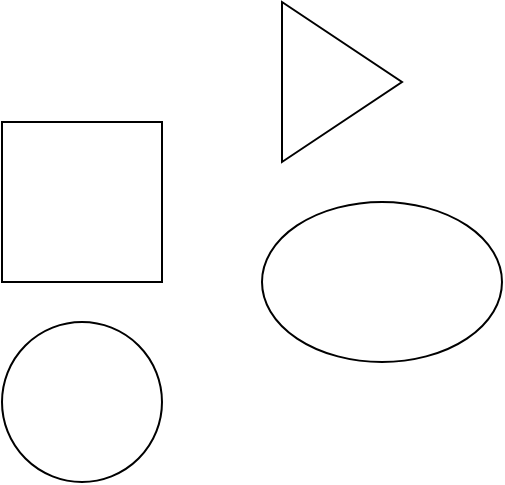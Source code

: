 <mxfile version="10.6.3" type="github"><diagram id="fNRsKhmcW5EWQ7HpzBoO" name="Ã§Â¬Â¬ 1 Ã©Â¡Âµ"><mxGraphModel dx="1074" dy="583" grid="1" gridSize="10" guides="1" tooltips="1" connect="1" arrows="1" fold="1" page="1" pageScale="1" pageWidth="827" pageHeight="1169" math="0" shadow="0"><root><mxCell id="0"/><mxCell id="1" parent="0"/><mxCell id="H3nPNsJ77oF3YW7kwevt-1" value="" style="whiteSpace=wrap;html=1;aspect=fixed;" parent="1" vertex="1"><mxGeometry x="310" y="240" width="80" height="80" as="geometry"/></mxCell><mxCell id="H3nPNsJ77oF3YW7kwevt-2" value="" style="ellipse;whiteSpace=wrap;html=1;aspect=fixed;" parent="1" vertex="1"><mxGeometry x="310" y="340" width="80" height="80" as="geometry"/></mxCell><mxCell id="Kt9ai5fUyEwUYODpJqO3-1" value="" style="ellipse;whiteSpace=wrap;html=1;" parent="1" vertex="1"><mxGeometry x="440" y="280" width="120" height="80" as="geometry"/></mxCell><mxCell id="5PEDUAPRweJPsoUKi59s-1" value="" style="triangle;whiteSpace=wrap;html=1;" parent="1" vertex="1"><mxGeometry x="450" y="180" width="60" height="80" as="geometry"/></mxCell></root></mxGraphModel></diagram></mxfile>